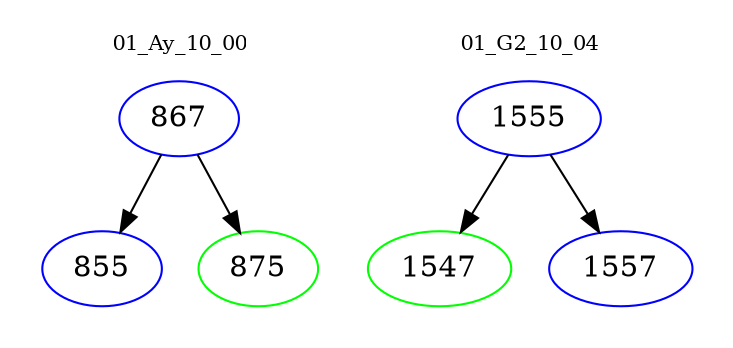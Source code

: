 digraph{
subgraph cluster_0 {
color = white
label = "01_Ay_10_00";
fontsize=10;
T0_867 [label="867", color="blue"]
T0_867 -> T0_855 [color="black"]
T0_855 [label="855", color="blue"]
T0_867 -> T0_875 [color="black"]
T0_875 [label="875", color="green"]
}
subgraph cluster_1 {
color = white
label = "01_G2_10_04";
fontsize=10;
T1_1555 [label="1555", color="blue"]
T1_1555 -> T1_1547 [color="black"]
T1_1547 [label="1547", color="green"]
T1_1555 -> T1_1557 [color="black"]
T1_1557 [label="1557", color="blue"]
}
}
